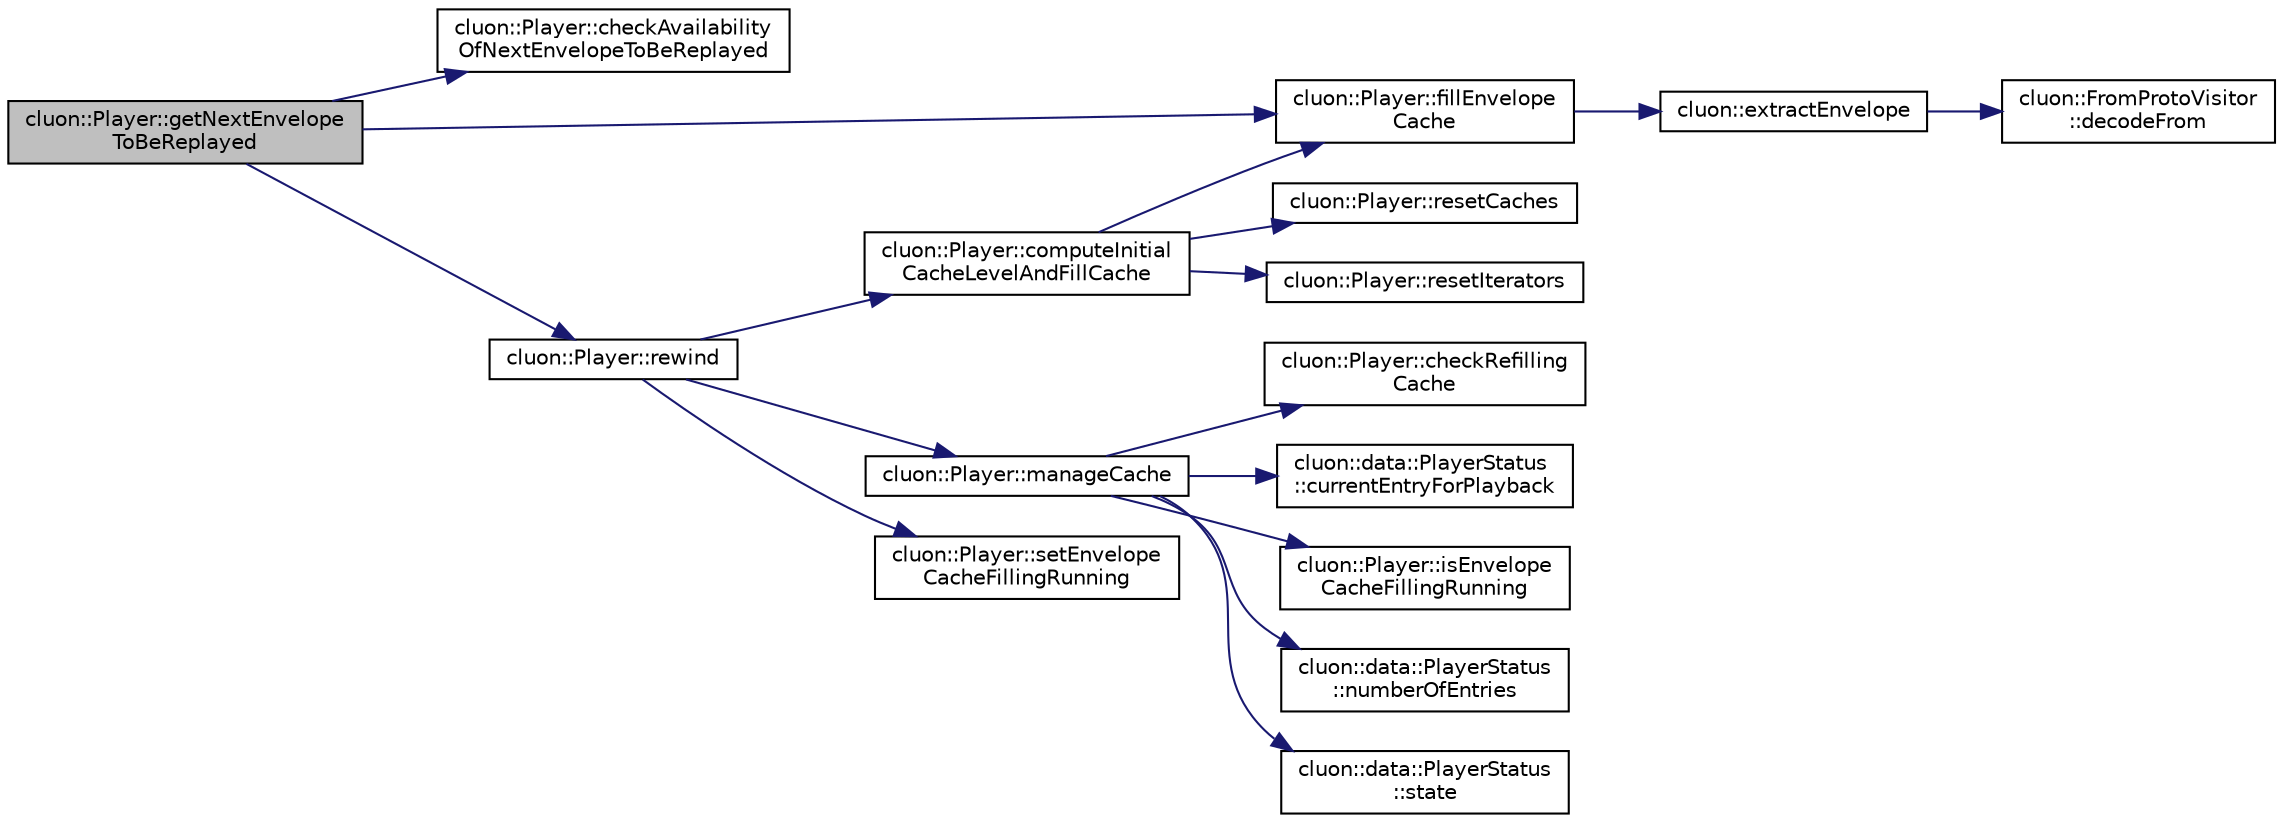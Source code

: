 digraph "cluon::Player::getNextEnvelopeToBeReplayed"
{
 // LATEX_PDF_SIZE
  edge [fontname="Helvetica",fontsize="10",labelfontname="Helvetica",labelfontsize="10"];
  node [fontname="Helvetica",fontsize="10",shape=record];
  rankdir="LR";
  Node1 [label="cluon::Player::getNextEnvelope\lToBeReplayed",height=0.2,width=0.4,color="black", fillcolor="grey75", style="filled", fontcolor="black",tooltip=" "];
  Node1 -> Node2 [color="midnightblue",fontsize="10",style="solid",fontname="Helvetica"];
  Node2 [label="cluon::Player::checkAvailability\lOfNextEnvelopeToBeReplayed",height=0.2,width=0.4,color="black", fillcolor="white", style="filled",URL="$classcluon_1_1Player.html#aa2a28af6637ff1fd51ad0da8191d75a7",tooltip=" "];
  Node1 -> Node3 [color="midnightblue",fontsize="10",style="solid",fontname="Helvetica"];
  Node3 [label="cluon::Player::fillEnvelope\lCache",height=0.2,width=0.4,color="black", fillcolor="white", style="filled",URL="$classcluon_1_1Player.html#a58b55ea3d36351378016e58766d11f03",tooltip=" "];
  Node3 -> Node4 [color="midnightblue",fontsize="10",style="solid",fontname="Helvetica"];
  Node4 [label="cluon::extractEnvelope",height=0.2,width=0.4,color="black", fillcolor="white", style="filled",URL="$namespacecluon.html#abbf469eea6cc8400c8a0689a7414a570",tooltip=" "];
  Node4 -> Node5 [color="midnightblue",fontsize="10",style="solid",fontname="Helvetica"];
  Node5 [label="cluon::FromProtoVisitor\l::decodeFrom",height=0.2,width=0.4,color="black", fillcolor="white", style="filled",URL="$classcluon_1_1FromProtoVisitor.html#a40200331aef897bc2ec90d5cf9c20519",tooltip=" "];
  Node1 -> Node6 [color="midnightblue",fontsize="10",style="solid",fontname="Helvetica"];
  Node6 [label="cluon::Player::rewind",height=0.2,width=0.4,color="black", fillcolor="white", style="filled",URL="$classcluon_1_1Player.html#ad90a5653fa321958ecd740e7cff06cfa",tooltip=" "];
  Node6 -> Node7 [color="midnightblue",fontsize="10",style="solid",fontname="Helvetica"];
  Node7 [label="cluon::Player::computeInitial\lCacheLevelAndFillCache",height=0.2,width=0.4,color="black", fillcolor="white", style="filled",URL="$classcluon_1_1Player.html#ae70d2e6af88060db6c61a671f38e5b17",tooltip=" "];
  Node7 -> Node3 [color="midnightblue",fontsize="10",style="solid",fontname="Helvetica"];
  Node7 -> Node8 [color="midnightblue",fontsize="10",style="solid",fontname="Helvetica"];
  Node8 [label="cluon::Player::resetCaches",height=0.2,width=0.4,color="black", fillcolor="white", style="filled",URL="$classcluon_1_1Player.html#ab9bcc496a58377d58d43ba914b09969c",tooltip=" "];
  Node7 -> Node9 [color="midnightblue",fontsize="10",style="solid",fontname="Helvetica"];
  Node9 [label="cluon::Player::resetIterators",height=0.2,width=0.4,color="black", fillcolor="white", style="filled",URL="$classcluon_1_1Player.html#a46ad07d47183478613614e751694a776",tooltip=" "];
  Node6 -> Node10 [color="midnightblue",fontsize="10",style="solid",fontname="Helvetica"];
  Node10 [label="cluon::Player::manageCache",height=0.2,width=0.4,color="black", fillcolor="white", style="filled",URL="$classcluon_1_1Player.html#ac3ebe3e6290f4f0b46708f008a1e65a3",tooltip=" "];
  Node10 -> Node11 [color="midnightblue",fontsize="10",style="solid",fontname="Helvetica"];
  Node11 [label="cluon::Player::checkRefilling\lCache",height=0.2,width=0.4,color="black", fillcolor="white", style="filled",URL="$classcluon_1_1Player.html#a21c8eb549c72376764f4ff11a7d16996",tooltip=" "];
  Node10 -> Node12 [color="midnightblue",fontsize="10",style="solid",fontname="Helvetica"];
  Node12 [label="cluon::data::PlayerStatus\l::currentEntryForPlayback",height=0.2,width=0.4,color="black", fillcolor="white", style="filled",URL="$classcluon_1_1data_1_1PlayerStatus.html#af48df7572f342437d3b4f8a69ad3c926",tooltip=" "];
  Node10 -> Node13 [color="midnightblue",fontsize="10",style="solid",fontname="Helvetica"];
  Node13 [label="cluon::Player::isEnvelope\lCacheFillingRunning",height=0.2,width=0.4,color="black", fillcolor="white", style="filled",URL="$classcluon_1_1Player.html#a3e96e1ad2ba6ebb36ea79cbc79e0c420",tooltip=" "];
  Node10 -> Node14 [color="midnightblue",fontsize="10",style="solid",fontname="Helvetica"];
  Node14 [label="cluon::data::PlayerStatus\l::numberOfEntries",height=0.2,width=0.4,color="black", fillcolor="white", style="filled",URL="$classcluon_1_1data_1_1PlayerStatus.html#ad40aff71b6ac4a837302d648f9096831",tooltip=" "];
  Node10 -> Node15 [color="midnightblue",fontsize="10",style="solid",fontname="Helvetica"];
  Node15 [label="cluon::data::PlayerStatus\l::state",height=0.2,width=0.4,color="black", fillcolor="white", style="filled",URL="$classcluon_1_1data_1_1PlayerStatus.html#a55d08bc0d1f2d543f6770b682a988323",tooltip=" "];
  Node6 -> Node16 [color="midnightblue",fontsize="10",style="solid",fontname="Helvetica"];
  Node16 [label="cluon::Player::setEnvelope\lCacheFillingRunning",height=0.2,width=0.4,color="black", fillcolor="white", style="filled",URL="$classcluon_1_1Player.html#a20689f03d68369891f007064f0ab60b5",tooltip=" "];
}
